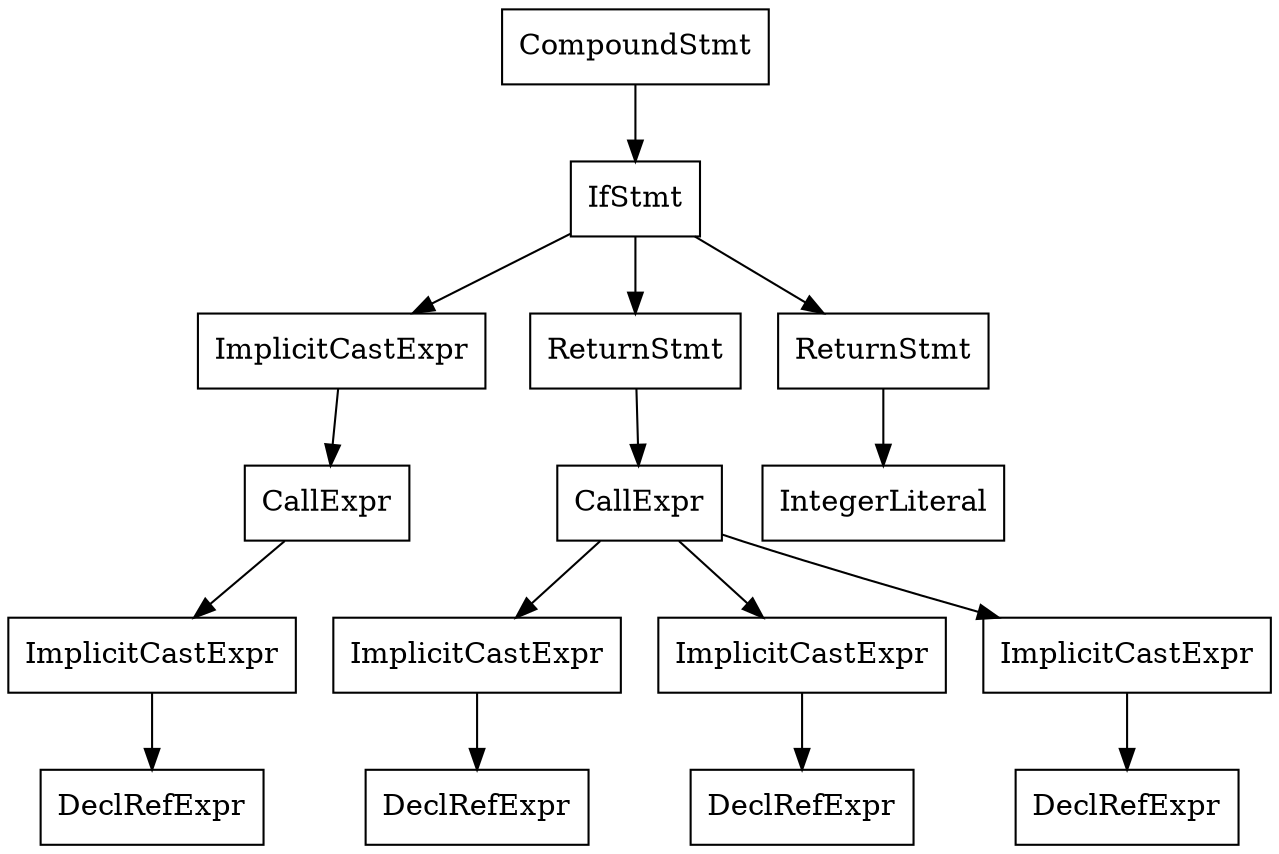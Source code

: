 digraph unnamed {

	Node0x55c2a5063260 [shape=record,label="{CompoundStmt}"];
	Node0x55c2a5063260 -> Node0x55c2a5063230;
	Node0x55c2a5063230 [shape=record,label="{IfStmt}"];
	Node0x55c2a5063230 -> Node0x55c2a5062f90;
	Node0x55c2a5063230 -> Node0x55c2a50631f0;
	Node0x55c2a5063230 -> Node0x55c2a5063220;
	Node0x55c2a5062f90 [shape=record,label="{ImplicitCastExpr}"];
	Node0x55c2a5062f90 -> Node0x55c2a5062f70;
	Node0x55c2a5062f70 [shape=record,label="{CallExpr}"];
	Node0x55c2a5062f70 -> Node0x55c2a5062f58;
	Node0x55c2a5062f58 [shape=record,label="{ImplicitCastExpr}"];
	Node0x55c2a5062f58 -> Node0x55c2a5062f38;
	Node0x55c2a5062f38 [shape=record,label="{DeclRefExpr}"];
	Node0x55c2a50631f0 [shape=record,label="{ReturnStmt}"];
	Node0x55c2a50631f0 -> Node0x55c2a50630c0;
	Node0x55c2a50630c0 [shape=record,label="{CallExpr}"];
	Node0x55c2a50630c0 -> Node0x55c2a50630a8;
	Node0x55c2a50630c0 -> Node0x55c2a50630f0;
	Node0x55c2a50630c0 -> Node0x55c2a5063108;
	Node0x55c2a50630a8 [shape=record,label="{ImplicitCastExpr}"];
	Node0x55c2a50630a8 -> Node0x55c2a5063030;
	Node0x55c2a5063030 [shape=record,label="{DeclRefExpr}"];
	Node0x55c2a50630f0 [shape=record,label="{ImplicitCastExpr}"];
	Node0x55c2a50630f0 -> Node0x55c2a5062ff0;
	Node0x55c2a5062ff0 [shape=record,label="{DeclRefExpr}"];
	Node0x55c2a5063108 [shape=record,label="{ImplicitCastExpr}"];
	Node0x55c2a5063108 -> Node0x55c2a5063010;
	Node0x55c2a5063010 [shape=record,label="{DeclRefExpr}"];
	Node0x55c2a5063220 [shape=record,label="{ReturnStmt}"];
	Node0x55c2a5063220 -> Node0x55c2a5063200;
	Node0x55c2a5063200 [shape=record,label="{IntegerLiteral}"];
}
